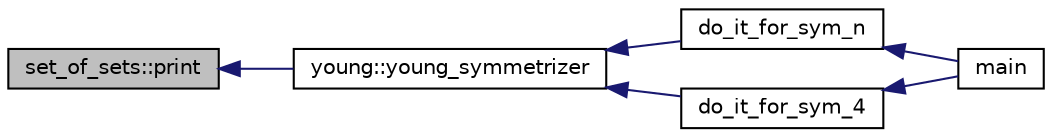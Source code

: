 digraph "set_of_sets::print"
{
  edge [fontname="Helvetica",fontsize="10",labelfontname="Helvetica",labelfontsize="10"];
  node [fontname="Helvetica",fontsize="10",shape=record];
  rankdir="LR";
  Node844 [label="set_of_sets::print",height=0.2,width=0.4,color="black", fillcolor="grey75", style="filled", fontcolor="black"];
  Node844 -> Node845 [dir="back",color="midnightblue",fontsize="10",style="solid",fontname="Helvetica"];
  Node845 [label="young::young_symmetrizer",height=0.2,width=0.4,color="black", fillcolor="white", style="filled",URL="$dd/d68/classyoung.html#aa278452dc9aa374d4f84cf0e4d0204bf"];
  Node845 -> Node846 [dir="back",color="midnightblue",fontsize="10",style="solid",fontname="Helvetica"];
  Node846 [label="do_it_for_sym_n",height=0.2,width=0.4,color="black", fillcolor="white", style="filled",URL="$d0/d87/group__ring_8_c.html#a7da1c84aee65e2c8fd4b83f0809835ad"];
  Node846 -> Node847 [dir="back",color="midnightblue",fontsize="10",style="solid",fontname="Helvetica"];
  Node847 [label="main",height=0.2,width=0.4,color="black", fillcolor="white", style="filled",URL="$d0/d87/group__ring_8_c.html#a3c04138a5bfe5d72780bb7e82a18e627"];
  Node845 -> Node848 [dir="back",color="midnightblue",fontsize="10",style="solid",fontname="Helvetica"];
  Node848 [label="do_it_for_sym_4",height=0.2,width=0.4,color="black", fillcolor="white", style="filled",URL="$d0/d87/group__ring_8_c.html#aed9b25712c762c878090038e97568d07"];
  Node848 -> Node847 [dir="back",color="midnightblue",fontsize="10",style="solid",fontname="Helvetica"];
}
